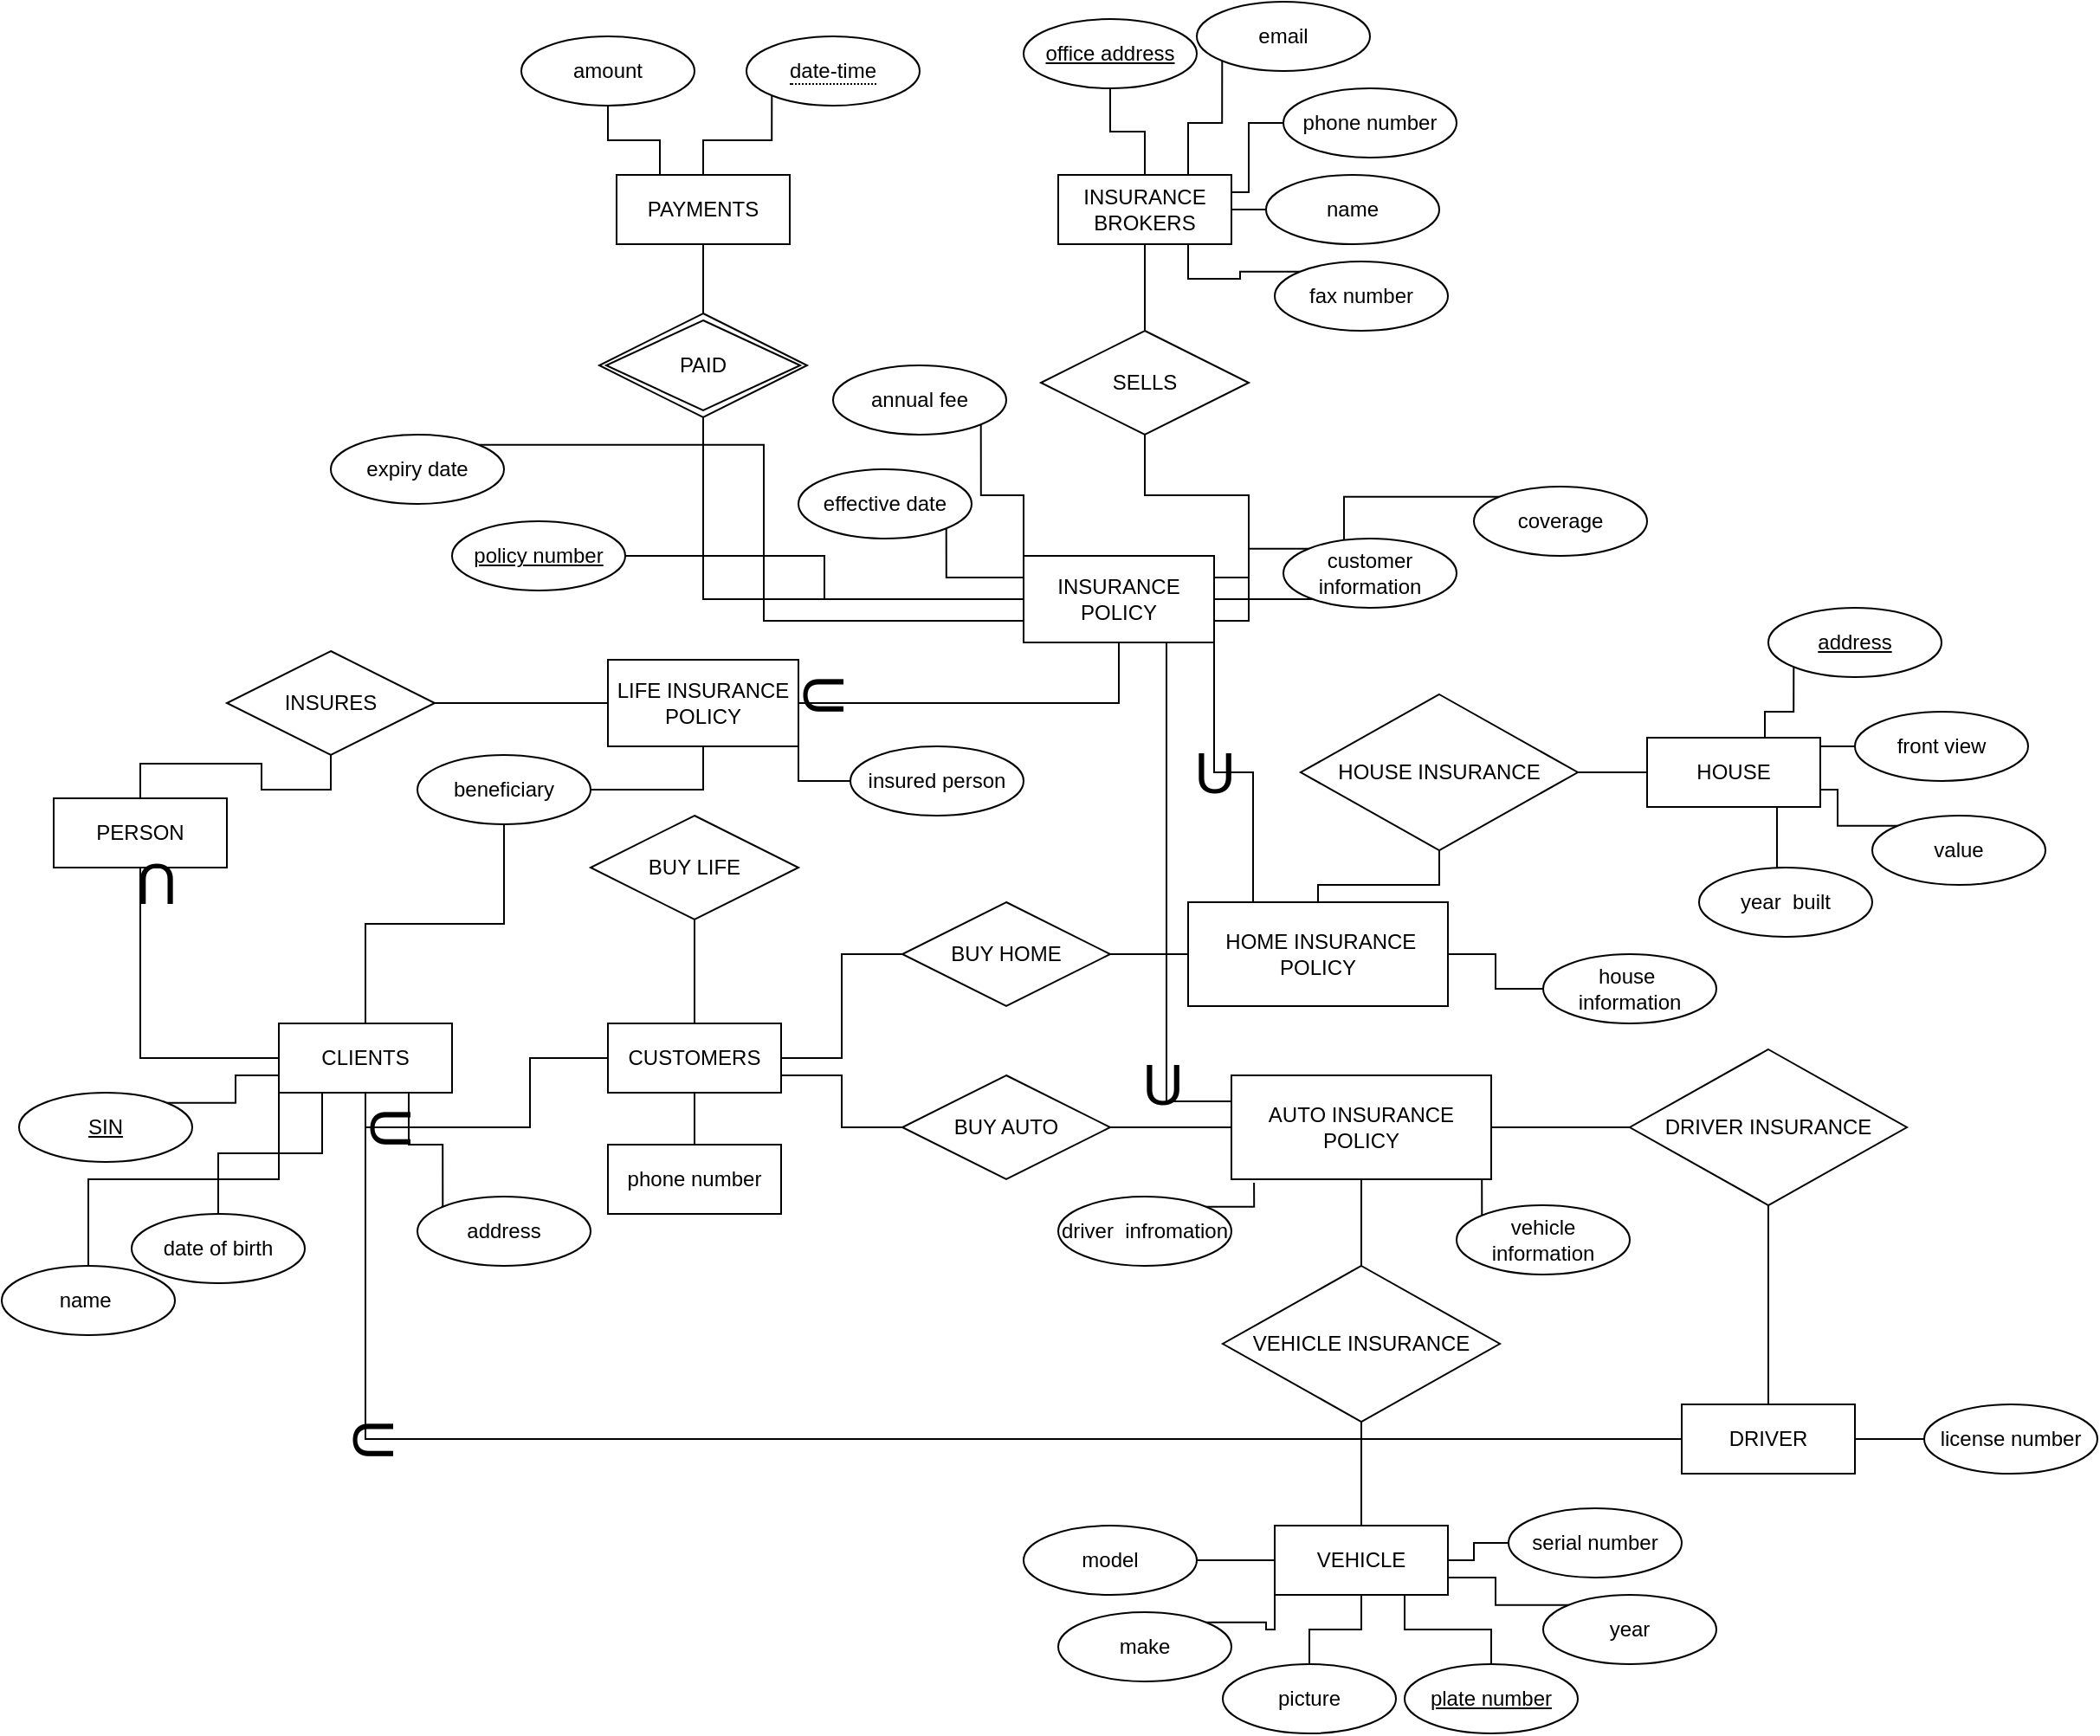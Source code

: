 <mxfile version="13.7.9" type="github">
  <diagram id="R2lEEEUBdFMjLlhIrx00" name="Page-1">
    <mxGraphModel dx="1963" dy="1795" grid="1" gridSize="10" guides="1" tooltips="1" connect="1" arrows="1" fold="1" page="1" pageScale="1" pageWidth="850" pageHeight="1100" math="0" shadow="0" extFonts="Permanent Marker^https://fonts.googleapis.com/css?family=Permanent+Marker">
      <root>
        <mxCell id="0" />
        <mxCell id="1" parent="0" />
        <mxCell id="IvAgyMszGvQg7MPu8ID8-2" value="SELLS" style="shape=rhombus;perimeter=rhombusPerimeter;whiteSpace=wrap;html=1;align=center;" vertex="1" parent="1">
          <mxGeometry x="520" y="-90" width="120" height="60" as="geometry" />
        </mxCell>
        <mxCell id="IvAgyMszGvQg7MPu8ID8-15" style="edgeStyle=orthogonalEdgeStyle;rounded=0;orthogonalLoop=1;jettySize=auto;html=1;exitX=0;exitY=0.5;exitDx=0;exitDy=0;entryX=1;entryY=0.5;entryDx=0;entryDy=0;endArrow=none;endFill=0;" edge="1" parent="1" source="IvAgyMszGvQg7MPu8ID8-3" target="IvAgyMszGvQg7MPu8ID8-11">
          <mxGeometry relative="1" as="geometry" />
        </mxCell>
        <mxCell id="IvAgyMszGvQg7MPu8ID8-26" value="" style="edgeStyle=orthogonalEdgeStyle;rounded=0;orthogonalLoop=1;jettySize=auto;html=1;endArrow=none;endFill=0;" edge="1" parent="1" source="IvAgyMszGvQg7MPu8ID8-3" target="IvAgyMszGvQg7MPu8ID8-25">
          <mxGeometry relative="1" as="geometry" />
        </mxCell>
        <mxCell id="IvAgyMszGvQg7MPu8ID8-3" value="BUY HOME" style="shape=rhombus;perimeter=rhombusPerimeter;whiteSpace=wrap;html=1;align=center;" vertex="1" parent="1">
          <mxGeometry x="440" y="240" width="120" height="60" as="geometry" />
        </mxCell>
        <mxCell id="IvAgyMszGvQg7MPu8ID8-27" value="" style="edgeStyle=orthogonalEdgeStyle;rounded=0;orthogonalLoop=1;jettySize=auto;html=1;endArrow=none;endFill=0;" edge="1" parent="1" source="IvAgyMszGvQg7MPu8ID8-4" target="IvAgyMszGvQg7MPu8ID8-25">
          <mxGeometry relative="1" as="geometry" />
        </mxCell>
        <mxCell id="IvAgyMszGvQg7MPu8ID8-4" value="HOUSE INSURANCE" style="shape=rhombus;perimeter=rhombusPerimeter;whiteSpace=wrap;html=1;align=center;" vertex="1" parent="1">
          <mxGeometry x="670" y="120" width="160" height="90" as="geometry" />
        </mxCell>
        <mxCell id="IvAgyMszGvQg7MPu8ID8-14" style="edgeStyle=orthogonalEdgeStyle;rounded=0;orthogonalLoop=1;jettySize=auto;html=1;exitX=0;exitY=0.5;exitDx=0;exitDy=0;entryX=1;entryY=0.75;entryDx=0;entryDy=0;endArrow=none;endFill=0;" edge="1" parent="1" source="IvAgyMszGvQg7MPu8ID8-6" target="IvAgyMszGvQg7MPu8ID8-11">
          <mxGeometry relative="1" as="geometry" />
        </mxCell>
        <mxCell id="IvAgyMszGvQg7MPu8ID8-24" value="" style="edgeStyle=orthogonalEdgeStyle;rounded=0;orthogonalLoop=1;jettySize=auto;html=1;endArrow=none;endFill=0;" edge="1" parent="1" source="IvAgyMszGvQg7MPu8ID8-6" target="IvAgyMszGvQg7MPu8ID8-23">
          <mxGeometry relative="1" as="geometry" />
        </mxCell>
        <mxCell id="IvAgyMszGvQg7MPu8ID8-6" value="BUY AUTO" style="shape=rhombus;perimeter=rhombusPerimeter;whiteSpace=wrap;html=1;align=center;" vertex="1" parent="1">
          <mxGeometry x="440" y="340" width="120" height="60" as="geometry" />
        </mxCell>
        <mxCell id="IvAgyMszGvQg7MPu8ID8-16" style="edgeStyle=orthogonalEdgeStyle;rounded=0;orthogonalLoop=1;jettySize=auto;html=1;exitX=0.5;exitY=1;exitDx=0;exitDy=0;entryX=0.5;entryY=0;entryDx=0;entryDy=0;endArrow=none;endFill=0;" edge="1" parent="1" source="IvAgyMszGvQg7MPu8ID8-7" target="IvAgyMszGvQg7MPu8ID8-11">
          <mxGeometry relative="1" as="geometry" />
        </mxCell>
        <mxCell id="IvAgyMszGvQg7MPu8ID8-7" value="BUY LIFE" style="shape=rhombus;perimeter=rhombusPerimeter;whiteSpace=wrap;html=1;align=center;" vertex="1" parent="1">
          <mxGeometry x="260" y="190" width="120" height="60" as="geometry" />
        </mxCell>
        <mxCell id="IvAgyMszGvQg7MPu8ID8-28" value="" style="edgeStyle=orthogonalEdgeStyle;rounded=0;orthogonalLoop=1;jettySize=auto;html=1;endArrow=none;endFill=0;" edge="1" parent="1" source="IvAgyMszGvQg7MPu8ID8-9" target="IvAgyMszGvQg7MPu8ID8-23">
          <mxGeometry relative="1" as="geometry" />
        </mxCell>
        <mxCell id="IvAgyMszGvQg7MPu8ID8-9" value="VEHICLE INSURANCE" style="shape=rhombus;perimeter=rhombusPerimeter;whiteSpace=wrap;html=1;align=center;" vertex="1" parent="1">
          <mxGeometry x="625" y="450" width="160" height="90" as="geometry" />
        </mxCell>
        <mxCell id="IvAgyMszGvQg7MPu8ID8-11" value="CUSTOMERS" style="whiteSpace=wrap;html=1;align=center;" vertex="1" parent="1">
          <mxGeometry x="270" y="310" width="100" height="40" as="geometry" />
        </mxCell>
        <mxCell id="IvAgyMszGvQg7MPu8ID8-32" value="" style="edgeStyle=orthogonalEdgeStyle;rounded=0;orthogonalLoop=1;jettySize=auto;html=1;endArrow=none;endFill=0;" edge="1" parent="1" source="IvAgyMszGvQg7MPu8ID8-17" target="IvAgyMszGvQg7MPu8ID8-29">
          <mxGeometry relative="1" as="geometry" />
        </mxCell>
        <mxCell id="IvAgyMszGvQg7MPu8ID8-17" value="LIFE INSURANCE POLICY" style="whiteSpace=wrap;html=1;align=center;" vertex="1" parent="1">
          <mxGeometry x="270" y="100" width="110" height="50" as="geometry" />
        </mxCell>
        <mxCell id="IvAgyMszGvQg7MPu8ID8-19" value="" style="edgeStyle=orthogonalEdgeStyle;rounded=0;orthogonalLoop=1;jettySize=auto;html=1;endArrow=none;endFill=0;" edge="1" parent="1" source="IvAgyMszGvQg7MPu8ID8-18" target="IvAgyMszGvQg7MPu8ID8-17">
          <mxGeometry relative="1" as="geometry" />
        </mxCell>
        <mxCell id="IvAgyMszGvQg7MPu8ID8-18" value="INSURES" style="shape=rhombus;perimeter=rhombusPerimeter;whiteSpace=wrap;html=1;align=center;" vertex="1" parent="1">
          <mxGeometry x="50" y="95" width="120" height="60" as="geometry" />
        </mxCell>
        <mxCell id="IvAgyMszGvQg7MPu8ID8-21" value="" style="edgeStyle=orthogonalEdgeStyle;rounded=0;orthogonalLoop=1;jettySize=auto;html=1;endArrow=none;endFill=0;" edge="1" parent="1" source="IvAgyMszGvQg7MPu8ID8-20" target="IvAgyMszGvQg7MPu8ID8-18">
          <mxGeometry relative="1" as="geometry" />
        </mxCell>
        <mxCell id="IvAgyMszGvQg7MPu8ID8-22" style="edgeStyle=orthogonalEdgeStyle;rounded=0;orthogonalLoop=1;jettySize=auto;html=1;exitX=0.5;exitY=1;exitDx=0;exitDy=0;entryX=0;entryY=0.5;entryDx=0;entryDy=0;endArrow=none;endFill=0;" edge="1" parent="1" source="IvAgyMszGvQg7MPu8ID8-105" target="IvAgyMszGvQg7MPu8ID8-11">
          <mxGeometry relative="1" as="geometry" />
        </mxCell>
        <mxCell id="IvAgyMszGvQg7MPu8ID8-20" value="PERSON" style="whiteSpace=wrap;html=1;align=center;" vertex="1" parent="1">
          <mxGeometry x="-50" y="180" width="100" height="40" as="geometry" />
        </mxCell>
        <mxCell id="IvAgyMszGvQg7MPu8ID8-79" style="edgeStyle=orthogonalEdgeStyle;rounded=0;orthogonalLoop=1;jettySize=auto;html=1;exitX=0.75;exitY=1;exitDx=0;exitDy=0;entryX=0;entryY=0;entryDx=0;entryDy=0;endArrow=none;endFill=0;" edge="1" parent="1" source="IvAgyMszGvQg7MPu8ID8-23" target="IvAgyMszGvQg7MPu8ID8-77">
          <mxGeometry relative="1" as="geometry" />
        </mxCell>
        <mxCell id="IvAgyMszGvQg7MPu8ID8-23" value="AUTO INSURANCE POLICY" style="whiteSpace=wrap;html=1;align=center;" vertex="1" parent="1">
          <mxGeometry x="630" y="340" width="150" height="60" as="geometry" />
        </mxCell>
        <mxCell id="IvAgyMszGvQg7MPu8ID8-25" value="&amp;nbsp;HOME INSURANCE POLICY" style="whiteSpace=wrap;html=1;align=center;" vertex="1" parent="1">
          <mxGeometry x="605" y="240" width="150" height="60" as="geometry" />
        </mxCell>
        <mxCell id="IvAgyMszGvQg7MPu8ID8-33" value="" style="edgeStyle=orthogonalEdgeStyle;rounded=0;orthogonalLoop=1;jettySize=auto;html=1;endArrow=none;endFill=0;" edge="1" parent="1" source="IvAgyMszGvQg7MPu8ID8-29" target="IvAgyMszGvQg7MPu8ID8-31">
          <mxGeometry relative="1" as="geometry" />
        </mxCell>
        <mxCell id="IvAgyMszGvQg7MPu8ID8-34" style="edgeStyle=orthogonalEdgeStyle;rounded=0;orthogonalLoop=1;jettySize=auto;html=1;exitX=1;exitY=0.25;exitDx=0;exitDy=0;entryX=0.5;entryY=1;entryDx=0;entryDy=0;endArrow=none;endFill=0;" edge="1" parent="1" source="IvAgyMszGvQg7MPu8ID8-29" target="IvAgyMszGvQg7MPu8ID8-2">
          <mxGeometry relative="1" as="geometry" />
        </mxCell>
        <mxCell id="IvAgyMszGvQg7MPu8ID8-118" style="edgeStyle=orthogonalEdgeStyle;rounded=0;orthogonalLoop=1;jettySize=auto;html=1;exitX=0;exitY=0.5;exitDx=0;exitDy=0;entryX=1;entryY=0.5;entryDx=0;entryDy=0;endArrow=none;endFill=0;" edge="1" parent="1" source="IvAgyMszGvQg7MPu8ID8-29" target="IvAgyMszGvQg7MPu8ID8-114">
          <mxGeometry relative="1" as="geometry" />
        </mxCell>
        <mxCell id="IvAgyMszGvQg7MPu8ID8-119" style="edgeStyle=orthogonalEdgeStyle;rounded=0;orthogonalLoop=1;jettySize=auto;html=1;exitX=0;exitY=0.25;exitDx=0;exitDy=0;entryX=1;entryY=1;entryDx=0;entryDy=0;endArrow=none;endFill=0;" edge="1" parent="1" source="IvAgyMszGvQg7MPu8ID8-29" target="IvAgyMszGvQg7MPu8ID8-108">
          <mxGeometry relative="1" as="geometry" />
        </mxCell>
        <mxCell id="IvAgyMszGvQg7MPu8ID8-120" style="edgeStyle=orthogonalEdgeStyle;rounded=0;orthogonalLoop=1;jettySize=auto;html=1;exitX=0;exitY=0;exitDx=0;exitDy=0;entryX=1;entryY=1;entryDx=0;entryDy=0;endArrow=none;endFill=0;" edge="1" parent="1" source="IvAgyMszGvQg7MPu8ID8-29" target="IvAgyMszGvQg7MPu8ID8-109">
          <mxGeometry relative="1" as="geometry" />
        </mxCell>
        <mxCell id="IvAgyMszGvQg7MPu8ID8-131" style="edgeStyle=orthogonalEdgeStyle;rounded=0;orthogonalLoop=1;jettySize=auto;html=1;exitX=1;exitY=1;exitDx=0;exitDy=0;entryX=0.25;entryY=0;entryDx=0;entryDy=0;endArrow=none;endFill=0;" edge="1" parent="1" source="IvAgyMszGvQg7MPu8ID8-29" target="IvAgyMszGvQg7MPu8ID8-25">
          <mxGeometry relative="1" as="geometry" />
        </mxCell>
        <mxCell id="IvAgyMszGvQg7MPu8ID8-132" style="edgeStyle=orthogonalEdgeStyle;rounded=0;orthogonalLoop=1;jettySize=auto;html=1;exitX=0.75;exitY=1;exitDx=0;exitDy=0;entryX=0;entryY=0.25;entryDx=0;entryDy=0;endArrow=none;endFill=0;" edge="1" parent="1" source="IvAgyMszGvQg7MPu8ID8-29" target="IvAgyMszGvQg7MPu8ID8-23">
          <mxGeometry relative="1" as="geometry" />
        </mxCell>
        <mxCell id="IvAgyMszGvQg7MPu8ID8-29" value="INSURANCE POLICY" style="whiteSpace=wrap;html=1;align=center;" vertex="1" parent="1">
          <mxGeometry x="510" y="40" width="110" height="50" as="geometry" />
        </mxCell>
        <mxCell id="IvAgyMszGvQg7MPu8ID8-87" value="" style="edgeStyle=orthogonalEdgeStyle;rounded=0;orthogonalLoop=1;jettySize=auto;html=1;endArrow=none;endFill=0;" edge="1" parent="1" source="IvAgyMszGvQg7MPu8ID8-31" target="IvAgyMszGvQg7MPu8ID8-86">
          <mxGeometry relative="1" as="geometry" />
        </mxCell>
        <mxCell id="IvAgyMszGvQg7MPu8ID8-31" value="PAID" style="shape=rhombus;double=1;perimeter=rhombusPerimeter;whiteSpace=wrap;html=1;align=center;" vertex="1" parent="1">
          <mxGeometry x="265" y="-100" width="120" height="60" as="geometry" />
        </mxCell>
        <mxCell id="IvAgyMszGvQg7MPu8ID8-36" value="" style="edgeStyle=orthogonalEdgeStyle;rounded=0;orthogonalLoop=1;jettySize=auto;html=1;endArrow=none;endFill=0;" edge="1" parent="1" source="IvAgyMszGvQg7MPu8ID8-35" target="IvAgyMszGvQg7MPu8ID8-2">
          <mxGeometry relative="1" as="geometry" />
        </mxCell>
        <mxCell id="IvAgyMszGvQg7MPu8ID8-35" value="INSURANCE BROKERS" style="whiteSpace=wrap;html=1;align=center;" vertex="1" parent="1">
          <mxGeometry x="530" y="-180" width="100" height="40" as="geometry" />
        </mxCell>
        <mxCell id="IvAgyMszGvQg7MPu8ID8-38" value="" style="edgeStyle=orthogonalEdgeStyle;rounded=0;orthogonalLoop=1;jettySize=auto;html=1;endArrow=none;endFill=0;" edge="1" parent="1" source="IvAgyMszGvQg7MPu8ID8-37" target="IvAgyMszGvQg7MPu8ID8-23">
          <mxGeometry relative="1" as="geometry" />
        </mxCell>
        <mxCell id="IvAgyMszGvQg7MPu8ID8-37" value="DRIVER INSURANCE" style="shape=rhombus;perimeter=rhombusPerimeter;whiteSpace=wrap;html=1;align=center;" vertex="1" parent="1">
          <mxGeometry x="860" y="325" width="160" height="90" as="geometry" />
        </mxCell>
        <mxCell id="IvAgyMszGvQg7MPu8ID8-44" value="" style="edgeStyle=orthogonalEdgeStyle;rounded=0;orthogonalLoop=1;jettySize=auto;html=1;endArrow=none;endFill=0;" edge="1" parent="1" source="IvAgyMszGvQg7MPu8ID8-41" target="IvAgyMszGvQg7MPu8ID8-4">
          <mxGeometry relative="1" as="geometry" />
        </mxCell>
        <mxCell id="IvAgyMszGvQg7MPu8ID8-41" value="HOUSE" style="whiteSpace=wrap;html=1;align=center;" vertex="1" parent="1">
          <mxGeometry x="870" y="145" width="100" height="40" as="geometry" />
        </mxCell>
        <mxCell id="IvAgyMszGvQg7MPu8ID8-45" value="" style="edgeStyle=orthogonalEdgeStyle;rounded=0;orthogonalLoop=1;jettySize=auto;html=1;endArrow=none;endFill=0;" edge="1" parent="1" source="IvAgyMszGvQg7MPu8ID8-42" target="IvAgyMszGvQg7MPu8ID8-9">
          <mxGeometry relative="1" as="geometry" />
        </mxCell>
        <mxCell id="IvAgyMszGvQg7MPu8ID8-55" value="" style="edgeStyle=orthogonalEdgeStyle;rounded=0;orthogonalLoop=1;jettySize=auto;html=1;endArrow=none;endFill=0;" edge="1" parent="1" source="IvAgyMszGvQg7MPu8ID8-42" target="IvAgyMszGvQg7MPu8ID8-51">
          <mxGeometry relative="1" as="geometry" />
        </mxCell>
        <mxCell id="IvAgyMszGvQg7MPu8ID8-42" value="VEHICLE" style="whiteSpace=wrap;html=1;align=center;" vertex="1" parent="1">
          <mxGeometry x="655" y="600" width="100" height="40" as="geometry" />
        </mxCell>
        <mxCell id="IvAgyMszGvQg7MPu8ID8-46" value="" style="edgeStyle=orthogonalEdgeStyle;rounded=0;orthogonalLoop=1;jettySize=auto;html=1;endArrow=none;endFill=0;" edge="1" parent="1" source="IvAgyMszGvQg7MPu8ID8-43" target="IvAgyMszGvQg7MPu8ID8-37">
          <mxGeometry relative="1" as="geometry" />
        </mxCell>
        <mxCell id="IvAgyMszGvQg7MPu8ID8-144" style="edgeStyle=orthogonalEdgeStyle;rounded=0;orthogonalLoop=1;jettySize=auto;html=1;exitX=0;exitY=0.5;exitDx=0;exitDy=0;endArrow=none;endFill=0;entryX=0.5;entryY=1;entryDx=0;entryDy=0;" edge="1" parent="1" source="IvAgyMszGvQg7MPu8ID8-43" target="IvAgyMszGvQg7MPu8ID8-105">
          <mxGeometry relative="1" as="geometry">
            <mxPoint x="110" y="410" as="targetPoint" />
          </mxGeometry>
        </mxCell>
        <mxCell id="IvAgyMszGvQg7MPu8ID8-43" value="DRIVER" style="whiteSpace=wrap;html=1;align=center;" vertex="1" parent="1">
          <mxGeometry x="890" y="530" width="100" height="40" as="geometry" />
        </mxCell>
        <mxCell id="IvAgyMszGvQg7MPu8ID8-60" style="edgeStyle=orthogonalEdgeStyle;rounded=0;orthogonalLoop=1;jettySize=auto;html=1;exitX=0;exitY=0;exitDx=0;exitDy=0;entryX=1;entryY=0.75;entryDx=0;entryDy=0;endArrow=none;endFill=0;" edge="1" parent="1" source="IvAgyMszGvQg7MPu8ID8-49" target="IvAgyMszGvQg7MPu8ID8-42">
          <mxGeometry relative="1" as="geometry" />
        </mxCell>
        <mxCell id="IvAgyMszGvQg7MPu8ID8-49" value="year" style="ellipse;whiteSpace=wrap;html=1;align=center;" vertex="1" parent="1">
          <mxGeometry x="810" y="640" width="100" height="40" as="geometry" />
        </mxCell>
        <mxCell id="IvAgyMszGvQg7MPu8ID8-61" value="" style="edgeStyle=orthogonalEdgeStyle;rounded=0;orthogonalLoop=1;jettySize=auto;html=1;endArrow=none;endFill=0;" edge="1" parent="1" source="IvAgyMszGvQg7MPu8ID8-50" target="IvAgyMszGvQg7MPu8ID8-42">
          <mxGeometry relative="1" as="geometry" />
        </mxCell>
        <mxCell id="IvAgyMszGvQg7MPu8ID8-50" value="serial number" style="ellipse;whiteSpace=wrap;html=1;align=center;" vertex="1" parent="1">
          <mxGeometry x="790" y="590" width="100" height="40" as="geometry" />
        </mxCell>
        <mxCell id="IvAgyMszGvQg7MPu8ID8-51" value="model" style="ellipse;whiteSpace=wrap;html=1;align=center;" vertex="1" parent="1">
          <mxGeometry x="510" y="600" width="100" height="40" as="geometry" />
        </mxCell>
        <mxCell id="IvAgyMszGvQg7MPu8ID8-56" style="edgeStyle=orthogonalEdgeStyle;rounded=0;orthogonalLoop=1;jettySize=auto;html=1;exitX=1;exitY=0;exitDx=0;exitDy=0;entryX=0;entryY=1;entryDx=0;entryDy=0;endArrow=none;endFill=0;" edge="1" parent="1" source="IvAgyMszGvQg7MPu8ID8-52" target="IvAgyMszGvQg7MPu8ID8-42">
          <mxGeometry relative="1" as="geometry" />
        </mxCell>
        <mxCell id="IvAgyMszGvQg7MPu8ID8-52" value="make" style="ellipse;whiteSpace=wrap;html=1;align=center;" vertex="1" parent="1">
          <mxGeometry x="530" y="650" width="100" height="40" as="geometry" />
        </mxCell>
        <mxCell id="IvAgyMszGvQg7MPu8ID8-57" value="" style="edgeStyle=orthogonalEdgeStyle;rounded=0;orthogonalLoop=1;jettySize=auto;html=1;endArrow=none;endFill=0;" edge="1" parent="1" source="IvAgyMszGvQg7MPu8ID8-53" target="IvAgyMszGvQg7MPu8ID8-42">
          <mxGeometry relative="1" as="geometry" />
        </mxCell>
        <mxCell id="IvAgyMszGvQg7MPu8ID8-53" value="picture" style="ellipse;whiteSpace=wrap;html=1;align=center;" vertex="1" parent="1">
          <mxGeometry x="625" y="680" width="100" height="40" as="geometry" />
        </mxCell>
        <mxCell id="IvAgyMszGvQg7MPu8ID8-59" style="edgeStyle=orthogonalEdgeStyle;rounded=0;orthogonalLoop=1;jettySize=auto;html=1;exitX=0.5;exitY=0;exitDx=0;exitDy=0;entryX=0.75;entryY=1;entryDx=0;entryDy=0;endArrow=none;endFill=0;" edge="1" parent="1" source="IvAgyMszGvQg7MPu8ID8-54" target="IvAgyMszGvQg7MPu8ID8-42">
          <mxGeometry relative="1" as="geometry" />
        </mxCell>
        <mxCell id="IvAgyMszGvQg7MPu8ID8-54" value="plate number" style="ellipse;whiteSpace=wrap;html=1;align=center;fontStyle=4;" vertex="1" parent="1">
          <mxGeometry x="730" y="680" width="100" height="40" as="geometry" />
        </mxCell>
        <mxCell id="IvAgyMszGvQg7MPu8ID8-63" value="" style="edgeStyle=orthogonalEdgeStyle;rounded=0;orthogonalLoop=1;jettySize=auto;html=1;endArrow=none;endFill=0;" edge="1" parent="1" source="IvAgyMszGvQg7MPu8ID8-62" target="IvAgyMszGvQg7MPu8ID8-43">
          <mxGeometry relative="1" as="geometry" />
        </mxCell>
        <mxCell id="IvAgyMszGvQg7MPu8ID8-62" value="license number" style="ellipse;whiteSpace=wrap;html=1;align=center;" vertex="1" parent="1">
          <mxGeometry x="1030" y="530" width="100" height="40" as="geometry" />
        </mxCell>
        <mxCell id="IvAgyMszGvQg7MPu8ID8-72" style="edgeStyle=orthogonalEdgeStyle;rounded=0;orthogonalLoop=1;jettySize=auto;html=1;exitX=0;exitY=0.5;exitDx=0;exitDy=0;entryX=1;entryY=0;entryDx=0;entryDy=0;endArrow=none;endFill=0;" edge="1" parent="1" source="IvAgyMszGvQg7MPu8ID8-64" target="IvAgyMszGvQg7MPu8ID8-41">
          <mxGeometry relative="1" as="geometry" />
        </mxCell>
        <mxCell id="IvAgyMszGvQg7MPu8ID8-64" value="front view" style="ellipse;whiteSpace=wrap;html=1;align=center;" vertex="1" parent="1">
          <mxGeometry x="990" y="130" width="100" height="40" as="geometry" />
        </mxCell>
        <mxCell id="IvAgyMszGvQg7MPu8ID8-70" style="edgeStyle=orthogonalEdgeStyle;rounded=0;orthogonalLoop=1;jettySize=auto;html=1;exitX=0.5;exitY=0;exitDx=0;exitDy=0;entryX=0.75;entryY=1;entryDx=0;entryDy=0;endArrow=none;endFill=0;" edge="1" parent="1" source="IvAgyMszGvQg7MPu8ID8-65" target="IvAgyMszGvQg7MPu8ID8-41">
          <mxGeometry relative="1" as="geometry" />
        </mxCell>
        <mxCell id="IvAgyMszGvQg7MPu8ID8-65" value="year&amp;nbsp; built" style="ellipse;whiteSpace=wrap;html=1;align=center;" vertex="1" parent="1">
          <mxGeometry x="900" y="220" width="100" height="40" as="geometry" />
        </mxCell>
        <mxCell id="IvAgyMszGvQg7MPu8ID8-71" style="edgeStyle=orthogonalEdgeStyle;rounded=0;orthogonalLoop=1;jettySize=auto;html=1;exitX=0;exitY=0;exitDx=0;exitDy=0;entryX=1;entryY=0.75;entryDx=0;entryDy=0;endArrow=none;endFill=0;" edge="1" parent="1" source="IvAgyMszGvQg7MPu8ID8-66" target="IvAgyMszGvQg7MPu8ID8-41">
          <mxGeometry relative="1" as="geometry" />
        </mxCell>
        <mxCell id="IvAgyMszGvQg7MPu8ID8-66" value="value" style="ellipse;whiteSpace=wrap;html=1;align=center;" vertex="1" parent="1">
          <mxGeometry x="1000" y="190" width="100" height="40" as="geometry" />
        </mxCell>
        <mxCell id="IvAgyMszGvQg7MPu8ID8-73" style="edgeStyle=orthogonalEdgeStyle;rounded=0;orthogonalLoop=1;jettySize=auto;html=1;exitX=0;exitY=1;exitDx=0;exitDy=0;entryX=0.68;entryY=0;entryDx=0;entryDy=0;entryPerimeter=0;endArrow=none;endFill=0;" edge="1" parent="1" source="IvAgyMszGvQg7MPu8ID8-68" target="IvAgyMszGvQg7MPu8ID8-41">
          <mxGeometry relative="1" as="geometry" />
        </mxCell>
        <mxCell id="IvAgyMszGvQg7MPu8ID8-68" value="address" style="ellipse;whiteSpace=wrap;html=1;align=center;fontStyle=4;" vertex="1" parent="1">
          <mxGeometry x="940" y="70" width="100" height="40" as="geometry" />
        </mxCell>
        <mxCell id="IvAgyMszGvQg7MPu8ID8-75" value="" style="edgeStyle=orthogonalEdgeStyle;rounded=0;orthogonalLoop=1;jettySize=auto;html=1;endArrow=none;endFill=0;" edge="1" parent="1" source="IvAgyMszGvQg7MPu8ID8-74" target="IvAgyMszGvQg7MPu8ID8-25">
          <mxGeometry relative="1" as="geometry" />
        </mxCell>
        <mxCell id="IvAgyMszGvQg7MPu8ID8-74" value="house&amp;nbsp; information" style="ellipse;whiteSpace=wrap;html=1;align=center;" vertex="1" parent="1">
          <mxGeometry x="810" y="270" width="100" height="40" as="geometry" />
        </mxCell>
        <mxCell id="IvAgyMszGvQg7MPu8ID8-78" style="edgeStyle=orthogonalEdgeStyle;rounded=0;orthogonalLoop=1;jettySize=auto;html=1;exitX=1;exitY=0;exitDx=0;exitDy=0;entryX=0.087;entryY=1.033;entryDx=0;entryDy=0;entryPerimeter=0;endArrow=none;endFill=0;" edge="1" parent="1" source="IvAgyMszGvQg7MPu8ID8-76" target="IvAgyMszGvQg7MPu8ID8-23">
          <mxGeometry relative="1" as="geometry" />
        </mxCell>
        <mxCell id="IvAgyMszGvQg7MPu8ID8-76" value="driver&amp;nbsp; infromation" style="ellipse;whiteSpace=wrap;html=1;align=center;" vertex="1" parent="1">
          <mxGeometry x="530" y="410" width="100" height="40" as="geometry" />
        </mxCell>
        <mxCell id="IvAgyMszGvQg7MPu8ID8-77" value="vehicle information" style="ellipse;whiteSpace=wrap;html=1;align=center;" vertex="1" parent="1">
          <mxGeometry x="760" y="415" width="100" height="40" as="geometry" />
        </mxCell>
        <mxCell id="IvAgyMszGvQg7MPu8ID8-81" value="" style="edgeStyle=orthogonalEdgeStyle;rounded=0;orthogonalLoop=1;jettySize=auto;html=1;endArrow=none;endFill=0;" edge="1" parent="1" source="IvAgyMszGvQg7MPu8ID8-80" target="IvAgyMszGvQg7MPu8ID8-17">
          <mxGeometry relative="1" as="geometry" />
        </mxCell>
        <mxCell id="IvAgyMszGvQg7MPu8ID8-133" value="" style="edgeStyle=orthogonalEdgeStyle;rounded=0;orthogonalLoop=1;jettySize=auto;html=1;endArrow=none;endFill=0;" edge="1" parent="1" source="IvAgyMszGvQg7MPu8ID8-80" target="IvAgyMszGvQg7MPu8ID8-105">
          <mxGeometry relative="1" as="geometry" />
        </mxCell>
        <mxCell id="IvAgyMszGvQg7MPu8ID8-80" value="beneficiary" style="ellipse;whiteSpace=wrap;html=1;align=center;" vertex="1" parent="1">
          <mxGeometry x="160" y="155" width="100" height="40" as="geometry" />
        </mxCell>
        <mxCell id="IvAgyMszGvQg7MPu8ID8-85" style="edgeStyle=orthogonalEdgeStyle;rounded=0;orthogonalLoop=1;jettySize=auto;html=1;exitX=0;exitY=0.5;exitDx=0;exitDy=0;entryX=1;entryY=1;entryDx=0;entryDy=0;endArrow=none;endFill=0;" edge="1" parent="1" source="IvAgyMszGvQg7MPu8ID8-82" target="IvAgyMszGvQg7MPu8ID8-17">
          <mxGeometry relative="1" as="geometry" />
        </mxCell>
        <mxCell id="IvAgyMszGvQg7MPu8ID8-82" value="insured person" style="ellipse;whiteSpace=wrap;html=1;align=center;" vertex="1" parent="1">
          <mxGeometry x="410" y="150" width="100" height="40" as="geometry" />
        </mxCell>
        <mxCell id="IvAgyMszGvQg7MPu8ID8-86" value="PAYMENTS" style="whiteSpace=wrap;html=1;align=center;" vertex="1" parent="1">
          <mxGeometry x="275" y="-180" width="100" height="40" as="geometry" />
        </mxCell>
        <mxCell id="IvAgyMszGvQg7MPu8ID8-91" style="edgeStyle=orthogonalEdgeStyle;rounded=0;orthogonalLoop=1;jettySize=auto;html=1;exitX=0.5;exitY=1;exitDx=0;exitDy=0;entryX=0.25;entryY=0;entryDx=0;entryDy=0;endArrow=none;endFill=0;" edge="1" parent="1" source="IvAgyMszGvQg7MPu8ID8-88" target="IvAgyMszGvQg7MPu8ID8-86">
          <mxGeometry relative="1" as="geometry" />
        </mxCell>
        <mxCell id="IvAgyMszGvQg7MPu8ID8-88" value="amount" style="ellipse;whiteSpace=wrap;html=1;align=center;" vertex="1" parent="1">
          <mxGeometry x="220" y="-260" width="100" height="40" as="geometry" />
        </mxCell>
        <mxCell id="IvAgyMszGvQg7MPu8ID8-92" style="edgeStyle=orthogonalEdgeStyle;rounded=0;orthogonalLoop=1;jettySize=auto;html=1;exitX=0;exitY=1;exitDx=0;exitDy=0;entryX=0.5;entryY=0;entryDx=0;entryDy=0;endArrow=none;endFill=0;" edge="1" parent="1" source="IvAgyMszGvQg7MPu8ID8-90" target="IvAgyMszGvQg7MPu8ID8-86">
          <mxGeometry relative="1" as="geometry" />
        </mxCell>
        <mxCell id="IvAgyMszGvQg7MPu8ID8-90" value="&lt;span style=&quot;border-bottom: 1px dotted&quot;&gt;date-time&lt;/span&gt;" style="ellipse;whiteSpace=wrap;html=1;align=center;" vertex="1" parent="1">
          <mxGeometry x="350" y="-260" width="100" height="40" as="geometry" />
        </mxCell>
        <mxCell id="IvAgyMszGvQg7MPu8ID8-103" style="edgeStyle=orthogonalEdgeStyle;rounded=0;orthogonalLoop=1;jettySize=auto;html=1;exitX=0;exitY=0.5;exitDx=0;exitDy=0;entryX=1;entryY=0.75;entryDx=0;entryDy=0;endArrow=none;endFill=0;" edge="1" parent="1" source="IvAgyMszGvQg7MPu8ID8-93" target="IvAgyMszGvQg7MPu8ID8-35">
          <mxGeometry relative="1" as="geometry" />
        </mxCell>
        <mxCell id="IvAgyMszGvQg7MPu8ID8-93" value="name" style="ellipse;whiteSpace=wrap;html=1;align=center;" vertex="1" parent="1">
          <mxGeometry x="650" y="-180" width="100" height="40" as="geometry" />
        </mxCell>
        <mxCell id="IvAgyMszGvQg7MPu8ID8-100" style="edgeStyle=orthogonalEdgeStyle;rounded=0;orthogonalLoop=1;jettySize=auto;html=1;exitX=0;exitY=1;exitDx=0;exitDy=0;entryX=0.75;entryY=0;entryDx=0;entryDy=0;endArrow=none;endFill=0;" edge="1" parent="1" source="IvAgyMszGvQg7MPu8ID8-94" target="IvAgyMszGvQg7MPu8ID8-35">
          <mxGeometry relative="1" as="geometry" />
        </mxCell>
        <mxCell id="IvAgyMszGvQg7MPu8ID8-94" value="email" style="ellipse;whiteSpace=wrap;html=1;align=center;" vertex="1" parent="1">
          <mxGeometry x="610" y="-280" width="100" height="40" as="geometry" />
        </mxCell>
        <mxCell id="IvAgyMszGvQg7MPu8ID8-104" style="edgeStyle=orthogonalEdgeStyle;rounded=0;orthogonalLoop=1;jettySize=auto;html=1;exitX=0;exitY=0;exitDx=0;exitDy=0;entryX=0.75;entryY=1;entryDx=0;entryDy=0;endArrow=none;endFill=0;" edge="1" parent="1" source="IvAgyMszGvQg7MPu8ID8-95" target="IvAgyMszGvQg7MPu8ID8-35">
          <mxGeometry relative="1" as="geometry" />
        </mxCell>
        <mxCell id="IvAgyMszGvQg7MPu8ID8-95" value="fax number" style="ellipse;whiteSpace=wrap;html=1;align=center;" vertex="1" parent="1">
          <mxGeometry x="655" y="-130" width="100" height="40" as="geometry" />
        </mxCell>
        <mxCell id="IvAgyMszGvQg7MPu8ID8-102" style="edgeStyle=orthogonalEdgeStyle;rounded=0;orthogonalLoop=1;jettySize=auto;html=1;exitX=0;exitY=0.5;exitDx=0;exitDy=0;entryX=1;entryY=0.25;entryDx=0;entryDy=0;endArrow=none;endFill=0;" edge="1" parent="1" source="IvAgyMszGvQg7MPu8ID8-96" target="IvAgyMszGvQg7MPu8ID8-35">
          <mxGeometry relative="1" as="geometry" />
        </mxCell>
        <mxCell id="IvAgyMszGvQg7MPu8ID8-96" value="phone number" style="ellipse;whiteSpace=wrap;html=1;align=center;" vertex="1" parent="1">
          <mxGeometry x="660" y="-230" width="100" height="40" as="geometry" />
        </mxCell>
        <mxCell id="IvAgyMszGvQg7MPu8ID8-99" value="" style="edgeStyle=orthogonalEdgeStyle;rounded=0;orthogonalLoop=1;jettySize=auto;html=1;endArrow=none;endFill=0;" edge="1" parent="1" source="IvAgyMszGvQg7MPu8ID8-98" target="IvAgyMszGvQg7MPu8ID8-35">
          <mxGeometry relative="1" as="geometry" />
        </mxCell>
        <mxCell id="IvAgyMszGvQg7MPu8ID8-98" value="office address" style="ellipse;whiteSpace=wrap;html=1;align=center;fontStyle=4;" vertex="1" parent="1">
          <mxGeometry x="510" y="-270" width="100" height="40" as="geometry" />
        </mxCell>
        <mxCell id="IvAgyMszGvQg7MPu8ID8-105" value="CLIENTS" style="whiteSpace=wrap;html=1;align=center;" vertex="1" parent="1">
          <mxGeometry x="80" y="310" width="100" height="40" as="geometry" />
        </mxCell>
        <mxCell id="IvAgyMszGvQg7MPu8ID8-106" style="edgeStyle=orthogonalEdgeStyle;rounded=0;orthogonalLoop=1;jettySize=auto;html=1;exitX=0.5;exitY=1;exitDx=0;exitDy=0;entryX=0;entryY=0.5;entryDx=0;entryDy=0;endArrow=none;endFill=0;" edge="1" parent="1" source="IvAgyMszGvQg7MPu8ID8-20" target="IvAgyMszGvQg7MPu8ID8-105">
          <mxGeometry relative="1" as="geometry">
            <mxPoint x="110" y="240" as="sourcePoint" />
            <mxPoint x="270" y="330" as="targetPoint" />
          </mxGeometry>
        </mxCell>
        <mxCell id="IvAgyMszGvQg7MPu8ID8-108" value="effective date" style="ellipse;whiteSpace=wrap;html=1;align=center;" vertex="1" parent="1">
          <mxGeometry x="380" y="-10" width="100" height="40" as="geometry" />
        </mxCell>
        <mxCell id="IvAgyMszGvQg7MPu8ID8-109" value="annual fee" style="ellipse;whiteSpace=wrap;html=1;align=center;" vertex="1" parent="1">
          <mxGeometry x="400" y="-70" width="100" height="40" as="geometry" />
        </mxCell>
        <mxCell id="IvAgyMszGvQg7MPu8ID8-117" style="edgeStyle=orthogonalEdgeStyle;rounded=0;orthogonalLoop=1;jettySize=auto;html=1;exitX=0;exitY=0;exitDx=0;exitDy=0;entryX=1;entryY=0.5;entryDx=0;entryDy=0;endArrow=none;endFill=0;" edge="1" parent="1" source="IvAgyMszGvQg7MPu8ID8-110" target="IvAgyMszGvQg7MPu8ID8-29">
          <mxGeometry relative="1" as="geometry" />
        </mxCell>
        <mxCell id="IvAgyMszGvQg7MPu8ID8-110" value="coverage" style="ellipse;whiteSpace=wrap;html=1;align=center;" vertex="1" parent="1">
          <mxGeometry x="770" width="100" height="40" as="geometry" />
        </mxCell>
        <mxCell id="IvAgyMszGvQg7MPu8ID8-115" style="edgeStyle=orthogonalEdgeStyle;rounded=0;orthogonalLoop=1;jettySize=auto;html=1;exitX=1;exitY=0;exitDx=0;exitDy=0;entryX=0;entryY=0.75;entryDx=0;entryDy=0;endArrow=none;endFill=0;" edge="1" parent="1" source="IvAgyMszGvQg7MPu8ID8-111" target="IvAgyMszGvQg7MPu8ID8-29">
          <mxGeometry relative="1" as="geometry" />
        </mxCell>
        <mxCell id="IvAgyMszGvQg7MPu8ID8-111" value="expiry date" style="ellipse;whiteSpace=wrap;html=1;align=center;" vertex="1" parent="1">
          <mxGeometry x="110" y="-30" width="100" height="40" as="geometry" />
        </mxCell>
        <mxCell id="IvAgyMszGvQg7MPu8ID8-116" style="edgeStyle=orthogonalEdgeStyle;rounded=0;orthogonalLoop=1;jettySize=auto;html=1;exitX=0;exitY=0;exitDx=0;exitDy=0;entryX=1;entryY=0.75;entryDx=0;entryDy=0;endArrow=none;endFill=0;" edge="1" parent="1" source="IvAgyMszGvQg7MPu8ID8-112" target="IvAgyMszGvQg7MPu8ID8-29">
          <mxGeometry relative="1" as="geometry" />
        </mxCell>
        <mxCell id="IvAgyMszGvQg7MPu8ID8-112" value="customer information" style="ellipse;whiteSpace=wrap;html=1;align=center;" vertex="1" parent="1">
          <mxGeometry x="660" y="30" width="100" height="40" as="geometry" />
        </mxCell>
        <mxCell id="IvAgyMszGvQg7MPu8ID8-114" value="policy number" style="ellipse;whiteSpace=wrap;html=1;align=center;fontStyle=4;" vertex="1" parent="1">
          <mxGeometry x="180" y="20" width="100" height="40" as="geometry" />
        </mxCell>
        <mxCell id="IvAgyMszGvQg7MPu8ID8-122" value="" style="edgeStyle=orthogonalEdgeStyle;rounded=0;orthogonalLoop=1;jettySize=auto;html=1;endArrow=none;endFill=0;" edge="1" parent="1" source="IvAgyMszGvQg7MPu8ID8-121" target="IvAgyMszGvQg7MPu8ID8-11">
          <mxGeometry relative="1" as="geometry" />
        </mxCell>
        <mxCell id="IvAgyMszGvQg7MPu8ID8-121" value="phone number" style="whiteSpace=wrap;html=1;align=center;" vertex="1" parent="1">
          <mxGeometry x="270" y="380" width="100" height="40" as="geometry" />
        </mxCell>
        <mxCell id="IvAgyMszGvQg7MPu8ID8-128" style="edgeStyle=orthogonalEdgeStyle;rounded=0;orthogonalLoop=1;jettySize=auto;html=1;exitX=0.5;exitY=0;exitDx=0;exitDy=0;entryX=0;entryY=1;entryDx=0;entryDy=0;endArrow=none;endFill=0;" edge="1" parent="1" source="IvAgyMszGvQg7MPu8ID8-123" target="IvAgyMszGvQg7MPu8ID8-105">
          <mxGeometry relative="1" as="geometry" />
        </mxCell>
        <mxCell id="IvAgyMszGvQg7MPu8ID8-123" value="name&amp;nbsp;" style="ellipse;whiteSpace=wrap;html=1;align=center;" vertex="1" parent="1">
          <mxGeometry x="-80" y="450" width="100" height="40" as="geometry" />
        </mxCell>
        <mxCell id="IvAgyMszGvQg7MPu8ID8-130" style="edgeStyle=orthogonalEdgeStyle;rounded=0;orthogonalLoop=1;jettySize=auto;html=1;exitX=0;exitY=0;exitDx=0;exitDy=0;entryX=0.75;entryY=1;entryDx=0;entryDy=0;endArrow=none;endFill=0;" edge="1" parent="1" source="IvAgyMszGvQg7MPu8ID8-124" target="IvAgyMszGvQg7MPu8ID8-105">
          <mxGeometry relative="1" as="geometry" />
        </mxCell>
        <mxCell id="IvAgyMszGvQg7MPu8ID8-124" value="address" style="ellipse;whiteSpace=wrap;html=1;align=center;" vertex="1" parent="1">
          <mxGeometry x="160" y="410" width="100" height="40" as="geometry" />
        </mxCell>
        <mxCell id="IvAgyMszGvQg7MPu8ID8-129" style="edgeStyle=orthogonalEdgeStyle;rounded=0;orthogonalLoop=1;jettySize=auto;html=1;exitX=0.5;exitY=0;exitDx=0;exitDy=0;entryX=0.25;entryY=1;entryDx=0;entryDy=0;endArrow=none;endFill=0;" edge="1" parent="1" source="IvAgyMszGvQg7MPu8ID8-125" target="IvAgyMszGvQg7MPu8ID8-105">
          <mxGeometry relative="1" as="geometry" />
        </mxCell>
        <mxCell id="IvAgyMszGvQg7MPu8ID8-125" value="date of birth" style="ellipse;whiteSpace=wrap;html=1;align=center;" vertex="1" parent="1">
          <mxGeometry x="-5" y="420" width="100" height="40" as="geometry" />
        </mxCell>
        <mxCell id="IvAgyMszGvQg7MPu8ID8-127" style="edgeStyle=orthogonalEdgeStyle;rounded=0;orthogonalLoop=1;jettySize=auto;html=1;exitX=1;exitY=0;exitDx=0;exitDy=0;entryX=0;entryY=0.75;entryDx=0;entryDy=0;endArrow=none;endFill=0;" edge="1" parent="1" source="IvAgyMszGvQg7MPu8ID8-126" target="IvAgyMszGvQg7MPu8ID8-105">
          <mxGeometry relative="1" as="geometry" />
        </mxCell>
        <mxCell id="IvAgyMszGvQg7MPu8ID8-126" value="SIN" style="ellipse;whiteSpace=wrap;html=1;align=center;fontStyle=4;" vertex="1" parent="1">
          <mxGeometry x="-70" y="350" width="100" height="40" as="geometry" />
        </mxCell>
        <mxCell id="IvAgyMszGvQg7MPu8ID8-134" value="&lt;font style=&quot;font-size: 33px&quot;&gt;U&lt;/font&gt;" style="text;html=1;align=center;verticalAlign=middle;resizable=0;points=[];autosize=1;direction=north;rotation=0;" vertex="1" parent="1">
          <mxGeometry x="605" y="145" width="30" height="40" as="geometry" />
        </mxCell>
        <mxCell id="IvAgyMszGvQg7MPu8ID8-135" value="&lt;font style=&quot;font-size: 33px&quot;&gt;U&lt;/font&gt;" style="text;html=1;align=center;verticalAlign=middle;resizable=0;points=[];autosize=1;direction=north;rotation=0;" vertex="1" parent="1">
          <mxGeometry x="575" y="325" width="30" height="40" as="geometry" />
        </mxCell>
        <mxCell id="IvAgyMszGvQg7MPu8ID8-137" value="&lt;font style=&quot;font-size: 33px&quot;&gt;U&lt;/font&gt;" style="text;html=1;align=center;verticalAlign=middle;resizable=0;points=[];autosize=1;direction=north;rotation=90;" vertex="1" parent="1">
          <mxGeometry x="380" y="100" width="30" height="40" as="geometry" />
        </mxCell>
        <mxCell id="IvAgyMszGvQg7MPu8ID8-139" value="&lt;font style=&quot;font-size: 33px&quot;&gt;U&lt;/font&gt;" style="text;html=1;align=center;verticalAlign=middle;resizable=0;points=[];autosize=1;direction=north;rotation=90;" vertex="1" parent="1">
          <mxGeometry x="130" y="350" width="30" height="40" as="geometry" />
        </mxCell>
        <mxCell id="IvAgyMszGvQg7MPu8ID8-141" value="&lt;font style=&quot;font-size: 33px&quot;&gt;U&lt;/font&gt;" style="text;html=1;align=center;verticalAlign=middle;resizable=0;points=[];autosize=1;direction=north;rotation=180;" vertex="1" parent="1">
          <mxGeometry x="-5" y="210" width="30" height="40" as="geometry" />
        </mxCell>
        <mxCell id="IvAgyMszGvQg7MPu8ID8-145" value="&lt;font style=&quot;font-size: 33px&quot;&gt;U&lt;/font&gt;" style="text;html=1;align=center;verticalAlign=middle;resizable=0;points=[];autosize=1;direction=north;rotation=90;" vertex="1" parent="1">
          <mxGeometry x="120" y="530" width="30" height="40" as="geometry" />
        </mxCell>
      </root>
    </mxGraphModel>
  </diagram>
</mxfile>
